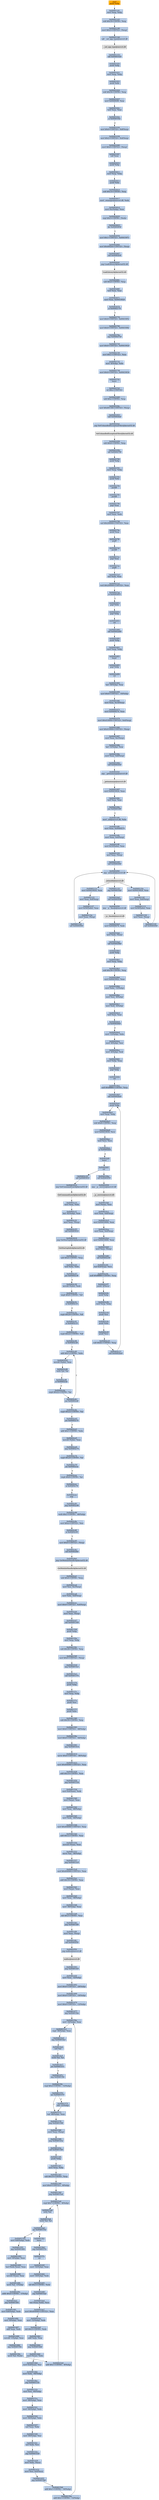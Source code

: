 digraph G {
node[shape=rectangle,style=filled,fillcolor=lightsteelblue,color=lightsteelblue]
bgcolor="transparent"
a0x00401140pushl_ebp[label="start\npushl %ebp",color="lightgrey",fillcolor="orange"];
a0x00401141movl_esp_ebp[label="0x00401141\nmovl %esp, %ebp"];
a0x00401143subl_0x18UINT8_esp[label="0x00401143\nsubl $0x18<UINT8>, %esp"];
a0x00401146movl_0x2UINT32_esp_[label="0x00401146\nmovl $0x2<UINT32>, (%esp)"];
a0x0040114dcall___set_app_type_msvcrt_dll[label="0x0040114d\ncall __set_app_type@msvcrt.dll"];
a__set_app_type_msvcrt_dll[label="__set_app_type@msvcrt.dll",color="lightgrey",fillcolor="lightgrey"];
a0x00401153call_0x00401020[label="0x00401153\ncall 0x00401020"];
a0x00401020pushl_ebp[label="0x00401020\npushl %ebp"];
a0x00401021movl_esp_ebp[label="0x00401021\nmovl %esp, %ebp"];
a0x00401023pushl_ebx[label="0x00401023\npushl %ebx"];
a0x00401024subl_0x34UINT8_esp[label="0x00401024\nsubl $0x34<UINT8>, %esp"];
a0x00401027movl_0x0040f2f0_eax[label="0x00401027\nmovl 0x0040f2f0, %eax"];
a0x0040102ctestl_eax_eax[label="0x0040102c\ntestl %eax, %eax"];
a0x0040102eje_0x0040104c[label="0x0040102e\nje 0x0040104c"];
a0x00401030movl_0x0UINT32_0x8esp_[label="0x00401030\nmovl $0x0<UINT32>, 0x8(%esp)"];
a0x00401038movl_0x2UINT32_0x4esp_[label="0x00401038\nmovl $0x2<UINT32>, 0x4(%esp)"];
a0x00401040movl_0x0UINT32_esp_[label="0x00401040\nmovl $0x0<UINT32>, (%esp)"];
a0x00401047call_eax[label="0x00401047\ncall %eax"];
a0x00402610pushl_ebp[label="0x00402610\npushl %ebp"];
a0x00402611movl_esp_ebp[label="0x00402611\nmovl %esp, %ebp"];
a0x00402613pushl_ebx[label="0x00402613\npushl %ebx"];
a0x00402614subl_0x14UINT8_esp[label="0x00402614\nsubl $0x14<UINT8>, %esp"];
a0x00402617movl__winmajor_msvcrt_dll_edx[label="0x00402617\nmovl _winmajor@msvcrt.dll, %edx"];
a0x0040261dmovl_0xcebp__eax[label="0x0040261d\nmovl 0xc(%ebp), %eax"];
a0x00402620cmpl_0x3UINT8_edx_[label="0x00402620\ncmpl $0x3<UINT8>, (%edx)"];
a0x00402623jbe_0x00402656[label="0x00402623\njbe 0x00402656"];
a0x00402656movl_0x1UINT32_0x0041007c[label="0x00402656\nmovl $0x1<UINT32>, 0x0041007c"];
a0x00402660movl_0x40f2b4UINT32_esp_[label="0x00402660\nmovl $0x40f2b4<UINT32>, (%esp)"];
a0x00402667call_0x00402fc8[label="0x00402667\ncall 0x00402fc8"];
a0x00402fc8jmp_LoadLibraryA_kernel32_dll[label="0x00402fc8\njmp LoadLibraryA@kernel32.dll"];
LoadLibraryA_kernel32_dll[label="LoadLibraryA@kernel32.dll",color="lightgrey",fillcolor="lightgrey"];
a0x0040266csubl_0x4UINT8_esp[label="0x0040266c\nsubl $0x4<UINT8>, %esp"];
a0x0040266ftestl_eax_eax[label="0x0040266f\ntestl %eax, %eax"];
a0x00402671movl_eax_0x00410020[label="0x00402671\nmovl %eax, 0x00410020"];
a0x00402676je_0x00402776[label="0x00402676\nje 0x00402776"];
a0x00402776movl_0x0UINT32_0x0041005c[label="0x00402776\nmovl $0x0<UINT32>, 0x0041005c"];
a0x00402780movl_0x0UINT32_0x0041006c[label="0x00402780\nmovl $0x0<UINT32>, 0x0041006c"];
a0x0040278ajmp_0x00402726[label="0x0040278a\njmp 0x00402726"];
a0x00402726movl_0x0UINT32_0x00410020[label="0x00402726\nmovl $0x0<UINT32>, 0x00410020"];
a0x00402730movl_0x1UINT32_eax[label="0x00402730\nmovl $0x1<UINT32>, %eax"];
a0x00402735movl__4ebp__ebx[label="0x00402735\nmovl -4(%ebp), %ebx"];
a0x00402738movl_0x0UINT32_0x00410034[label="0x00402738\nmovl $0x0<UINT32>, 0x00410034"];
a0x00402742leave_[label="0x00402742\nleave "];
a0x00402743ret_0xcUINT16[label="0x00402743\nret $0xc<UINT16>"];
a0x00401049subl_0xcUINT8_esp[label="0x00401049\nsubl $0xc<UINT8>, %esp"];
a0x0040104cmovl_0x401180UINT32_esp_[label="0x0040104c\nmovl $0x401180<UINT32>, (%esp)"];
a0x00401053call_0x00402fa0[label="0x00401053\ncall 0x00402fa0"];
a0x00402fa0jmp_SetUnhandledExceptionFilter_kernel32_dll[label="0x00402fa0\njmp SetUnhandledExceptionFilter@kernel32.dll"];
SetUnhandledExceptionFilter_kernel32_dll[label="SetUnhandledExceptionFilter@kernel32.dll",color="lightgrey",fillcolor="lightgrey"];
a0x00401058subl_0x4UINT8_esp[label="0x00401058\nsubl $0x4<UINT8>, %esp"];
a0x0040105bcall_0x00402790[label="0x0040105b\ncall 0x00402790"];
a0x00402790pushl_ebp[label="0x00402790\npushl %ebp"];
a0x00402791movl_esp_ebp[label="0x00402791\nmovl %esp, %ebp"];
a0x00402793pushl_ebx[label="0x00402793\npushl %ebx"];
a0x00402794pushfl_[label="0x00402794\npushfl "];
a0x00402795pushfl_[label="0x00402795\npushfl "];
a0x00402796popl_eax[label="0x00402796\npopl %eax"];
a0x00402797movl_eax_edx[label="0x00402797\nmovl %eax, %edx"];
a0x00402799xorl_0x200000UINT32_eax[label="0x00402799\nxorl $0x200000<UINT32>, %eax"];
a0x0040279epushl_eax[label="0x0040279e\npushl %eax"];
a0x0040279fpopfl_[label="0x0040279f\npopfl "];
a0x004027a0pushfl_[label="0x004027a0\npushfl "];
a0x004027a1popl_eax[label="0x004027a1\npopl %eax"];
a0x004027a2popfl_[label="0x004027a2\npopfl "];
a0x004027a3xorl_edx_eax[label="0x004027a3\nxorl %edx, %eax"];
a0x004027a5testl_0x200000UINT32_eax[label="0x004027a5\ntestl $0x200000<UINT32>, %eax"];
a0x004027aaje_0x00402853[label="0x004027aa\nje 0x00402853"];
a0x00402853popl_ebx[label="0x00402853\npopl %ebx"];
a0x00402854popl_ebp[label="0x00402854\npopl %ebp"];
a0x00402855ret[label="0x00402855\nret"];
a0x00401060call_0x00402d00[label="0x00401060\ncall 0x00402d00"];
a0x00402d00pushl_ebp[label="0x00402d00\npushl %ebp"];
a0x00402d01movl_esp_ebp[label="0x00402d01\nmovl %esp, %ebp"];
a0x00402d03fninit_[label="0x00402d03\nfninit "];
a0x00402d05popl_ebp[label="0x00402d05\npopl %ebp"];
a0x00402d06ret[label="0x00402d06\nret"];
a0x00401065leal__16ebp__eax[label="0x00401065\nleal -16(%ebp), %eax"];
a0x00401068movl_0x0UINT32__16ebp_[label="0x00401068\nmovl $0x0<UINT32>, -16(%ebp)"];
a0x0040106fmovl_eax_0x10esp_[label="0x0040106f\nmovl %eax, 0x10(%esp)"];
a0x00401073movl_0x0040f270_eax[label="0x00401073\nmovl 0x0040f270, %eax"];
a0x00401078movl_0x410004UINT32_0x4esp_[label="0x00401078\nmovl $0x410004<UINT32>, 0x4(%esp)"];
a0x00401080movl_0x410000UINT32_esp_[label="0x00401080\nmovl $0x410000<UINT32>, (%esp)"];
a0x00401087movl_eax_0xcesp_[label="0x00401087\nmovl %eax, 0xc(%esp)"];
a0x0040108bleal__12ebp__eax[label="0x0040108b\nleal -12(%ebp), %eax"];
a0x0040108emovl_eax_0x8esp_[label="0x0040108e\nmovl %eax, 0x8(%esp)"];
a0x00401092call_0x00402f20[label="0x00401092\ncall 0x00402f20"];
a0x00402f20jmp___getmainargs_msvcrt_dll[label="0x00402f20\njmp __getmainargs@msvcrt.dll"];
a__getmainargs_msvcrt_dll[label="__getmainargs@msvcrt.dll",color="lightgrey",fillcolor="lightgrey"];
a0x00401097movl_0x00410024_eax[label="0x00401097\nmovl 0x00410024, %eax"];
a0x0040109ctestl_eax_eax[label="0x0040109c\ntestl %eax, %eax"];
a0x0040109ejne_0x004010f0[label="0x0040109e\njne 0x004010f0"];
a0x004010f0movl__iob_msvcrt_dll_ebx[label="0x004010f0\nmovl _iob@msvcrt.dll, %ebx"];
a0x004010f6movl_eax_0x0040f274[label="0x004010f6\nmovl %eax, 0x0040f274"];
a0x004010fbmovl_eax_0x4esp_[label="0x004010fb\nmovl %eax, 0x4(%esp)"];
a0x004010ffmovl_0x10ebx__eax[label="0x004010ff\nmovl 0x10(%ebx), %eax"];
a0x00401102movl_eax_esp_[label="0x00401102\nmovl %eax, (%esp)"];
a0x00401105call_0x00402f40[label="0x00401105\ncall 0x00402f40"];
a0x00402f40jmp__setmode_msvcrt_dll[label="0x00402f40\njmp _setmode@msvcrt.dll"];
a_setmode_msvcrt_dll[label="_setmode@msvcrt.dll",color="lightgrey",fillcolor="lightgrey"];
a0x0040110amovl_0x00410024_eax[label="0x0040110a\nmovl 0x00410024, %eax"];
a0x0040110fmovl_eax_0x4esp_[label="0x0040110f\nmovl %eax, 0x4(%esp)"];
a0x00401113movl_0x30ebx__eax[label="0x00401113\nmovl 0x30(%ebx), %eax"];
a0x00401116movl_eax_esp_[label="0x00401116\nmovl %eax, (%esp)"];
a0x00401119call_0x00402f40[label="0x00401119\ncall 0x00402f40"];
a0x0040111emovl_0x00410024_eax[label="0x0040111e\nmovl 0x00410024, %eax"];
a0x00401123movl_eax_0x4esp_[label="0x00401123\nmovl %eax, 0x4(%esp)"];
a0x00401127movl_0x50ebx__eax[label="0x00401127\nmovl 0x50(%ebx), %eax"];
a0x0040112amovl_eax_esp_[label="0x0040112a\nmovl %eax, (%esp)"];
a0x0040112dcall_0x00402f40[label="0x0040112d\ncall 0x00402f40"];
a0x00401132jmp_0x004010a0[label="0x00401132\njmp 0x004010a0"];
a0x004010a0call_0x00402f28[label="0x004010a0\ncall 0x00402f28"];
a0x00402f28jmp___p__fmode_msvcrt_dll[label="0x00402f28\njmp __p__fmode@msvcrt.dll"];
a__p__fmode_msvcrt_dll[label="__p__fmode@msvcrt.dll",color="lightgrey",fillcolor="lightgrey"];
a0x004010a5movl_0x0040f274_edx[label="0x004010a5\nmovl 0x0040f274, %edx"];
a0x004010abmovl_edx_eax_[label="0x004010ab\nmovl %edx, (%eax)"];
a0x004010adcall_0x004029b0[label="0x004010ad\ncall 0x004029b0"];
a0x004029b0pushl_ebp[label="0x004029b0\npushl %ebp"];
a0x004029b1movl_esp_ebp[label="0x004029b1\nmovl %esp, %ebp"];
a0x004029b3subl_0x38UINT8_esp[label="0x004029b3\nsubl $0x38<UINT8>, %esp"];
a0x004029b6movl_0x0041002c_eax[label="0x004029b6\nmovl 0x0041002c, %eax"];
a0x004029bbmovl_ebx__12ebp_[label="0x004029bb\nmovl %ebx, -12(%ebp)"];
a0x004029bemovl_esi__8ebp_[label="0x004029be\nmovl %esi, -8(%ebp)"];
a0x004029c1movl_edi__4ebp_[label="0x004029c1\nmovl %edi, -4(%ebp)"];
a0x004029c4testl_eax_eax[label="0x004029c4\ntestl %eax, %eax"];
a0x004029c6je_0x004029d5[label="0x004029c6\nje 0x004029d5"];
a0x004029c8movl__12ebp__ebx[label="0x004029c8\nmovl -12(%ebp), %ebx"];
a0x004029cbmovl__8ebp__esi[label="0x004029cb\nmovl -8(%ebp), %esi"];
a0x004029cemovl__4ebp__edi[label="0x004029ce\nmovl -4(%ebp), %edi"];
a0x004029d1movl_ebp_esp[label="0x004029d1\nmovl %ebp, %esp"];
a0x004029d3popl_ebp[label="0x004029d3\npopl %ebp"];
a0x004029d4ret[label="0x004029d4\nret"];
a0x004010b2andl_0xfffffff0UINT8_esp[label="0x004010b2\nandl $0xfffffff0<UINT8>, %esp"];
a0x004010b5call_0x00402be0[label="0x004010b5\ncall 0x00402be0"];
a0x00402be0pushl_ebp[label="0x00402be0\npushl %ebp"];
a0x00402be1movl_esp_ebp[label="0x00402be1\nmovl %esp, %ebp"];
a0x00402be3subl_0x8UINT8_esp[label="0x00402be3\nsubl $0x8<UINT8>, %esp"];
a0x00402be6movl_0x00410030_ecx[label="0x00402be6\nmovl 0x00410030, %ecx"];
a0x00402bectestl_ecx_ecx[label="0x00402bec\ntestl %ecx, %ecx"];
a0x00402beeje_0x00402bf2[label="0x00402bee\nje 0x00402bf2"];
a0x00402bf0leave_[label="0x00402bf0\nleave "];
a0x00402bf1ret[label="0x00402bf1\nret"];
a0x004010bacall_0x00402f30[label="0x004010ba\ncall 0x00402f30"];
a0x00402f30jmp___p__environ_msvcrt_dll[label="0x00402f30\njmp __p__environ@msvcrt.dll"];
a__p__environ_msvcrt_dll[label="__p__environ@msvcrt.dll",color="lightgrey",fillcolor="lightgrey"];
a0x004010bfmovl_eax__eax[label="0x004010bf\nmovl (%eax), %eax"];
a0x004010c1movl_eax_0x8esp_[label="0x004010c1\nmovl %eax, 0x8(%esp)"];
a0x004010c5movl_0x00410004_eax[label="0x004010c5\nmovl 0x00410004, %eax"];
a0x004010camovl_eax_0x4esp_[label="0x004010ca\nmovl %eax, 0x4(%esp)"];
a0x004010cemovl_0x00410000_eax[label="0x004010ce\nmovl 0x00410000, %eax"];
a0x004010d3movl_eax_esp_[label="0x004010d3\nmovl %eax, (%esp)"];
a0x004010d6call_0x00402c00[label="0x004010d6\ncall 0x00402c00"];
a0x00402c00leal_0x4esp__ecx[label="0x00402c00\nleal 0x4(%esp), %ecx"];
a0x00402c04andl_0xfffffff0UINT8_esp[label="0x00402c04\nandl $0xfffffff0<UINT8>, %esp"];
a0x00402c07pushl__4ecx_[label="0x00402c07\npushl -4(%ecx)"];
a0x00402c0apushl_ebp[label="0x00402c0a\npushl %ebp"];
a0x00402c0bmovl_esp_ebp[label="0x00402c0b\nmovl %esp, %ebp"];
a0x00402c0dpushl_esi[label="0x00402c0d\npushl %esi"];
a0x00402c0epushl_ebx[label="0x00402c0e\npushl %ebx"];
a0x00402c0fpushl_ecx[label="0x00402c0f\npushl %ecx"];
a0x00402c10subl_0x6cUINT8_esp[label="0x00402c10\nsubl $0x6c<UINT8>, %esp"];
a0x00402c13call_0x00402be0[label="0x00402c13\ncall 0x00402be0"];
a0x00402c18call_0x00403010[label="0x00402c18\ncall 0x00403010"];
a0x00403010jmp_GetCommandLineA_kernel32_dll[label="0x00403010\njmp GetCommandLineA@kernel32.dll"];
GetCommandLineA_kernel32_dll[label="GetCommandLineA@kernel32.dll",color="lightgrey",fillcolor="lightgrey"];
a0x00402c1dmovl_eax_ebx[label="0x00402c1d\nmovl %eax, %ebx"];
a0x00402c1fleal__92ebp__eax[label="0x00402c1f\nleal -92(%ebp), %eax"];
a0x00402c22movl_eax_esp_[label="0x00402c22\nmovl %eax, (%esp)"];
a0x00402c25call_0x00403018[label="0x00402c25\ncall 0x00403018"];
a0x00403018jmp_GetStartupInfoA_kernel32_dll[label="0x00403018\njmp GetStartupInfoA@kernel32.dll"];
GetStartupInfoA_kernel32_dll[label="GetStartupInfoA@kernel32.dll",color="lightgrey",fillcolor="lightgrey"];
a0x00402c2asubl_0x4UINT8_esp[label="0x00402c2a\nsubl $0x4<UINT8>, %esp"];
a0x00402c2dtestl_ebx_ebx[label="0x00402c2d\ntestl %ebx, %ebx"];
a0x00402c2fjne_0x00402c36[label="0x00402c2f\njne 0x00402c36"];
a0x00402c36movzbl_ebx__edx[label="0x00402c36\nmovzbl (%ebx), %edx"];
a0x00402c39cmpb_0x9UINT8_dl[label="0x00402c39\ncmpb $0x9<UINT8>, %dl"];
a0x00402c3cje_0x00402c33[label="0x00402c3c\nje 0x00402c33"];
a0x00402c3ecmpb_0x20UINT8_dl[label="0x00402c3e\ncmpb $0x20<UINT8>, %dl"];
a0x00402c41je_0x00402c33[label="0x00402c41\nje 0x00402c33"];
a0x00402c43cmpb_0x22UINT8_dl[label="0x00402c43\ncmpb $0x22<UINT8>, %dl"];
a0x00402c46je_0x00402cd0[label="0x00402c46\nje 0x00402cd0"];
a0x00402cd0addl_0x1UINT8_ebx[label="0x00402cd0\naddl $0x1<UINT8>, %ebx"];
a0x00402cd3movzbl_ebx__eax[label="0x00402cd3\nmovzbl (%ebx), %eax"];
a0x00402cd6testb_al_al[label="0x00402cd6\ntestb %al, %al"];
a0x00402cd8je_0x00402cde[label="0x00402cd8\nje 0x00402cde"];
a0x00402cdacmpb_0x22UINT8_al[label="0x00402cda\ncmpb $0x22<UINT8>, %al"];
a0x00402cdcjne_0x00402cd0[label="0x00402cdc\njne 0x00402cd0"];
a0x00402cdecmpb_0x22UINT8_al[label="0x00402cde\ncmpb $0x22<UINT8>, %al"];
a0x00402ce0jne_0x00402c74[label="0x00402ce0\njne 0x00402c74"];
a0x00402ce2addl_0x1UINT8_ebx[label="0x00402ce2\naddl $0x1<UINT8>, %ebx"];
a0x00402ce5movzbl_ebx__eax[label="0x00402ce5\nmovzbl (%ebx), %eax"];
a0x00402ce8jmp_0x00402c74[label="0x00402ce8\njmp 0x00402c74"];
a0x00402c74cmpb_0x20UINT8_al[label="0x00402c74\ncmpb $0x20<UINT8>, %al"];
a0x00402c76jne_0x00402cea[label="0x00402c76\njne 0x00402cea"];
a0x00402ceacmpb_0x9UINT8_al[label="0x00402cea\ncmpb $0x9<UINT8>, %al"];
a0x00402cecje_0x00402c78[label="0x00402cec\nje 0x00402c78"];
a0x00402ceenop_[label="0x00402cee\nnop "];
a0x00402cf0jmp_0x00402c86[label="0x00402cf0\njmp 0x00402c86"];
a0x00402c86testb_0x1UINT8__48ebp_[label="0x00402c86\ntestb $0x1<UINT8>, -48(%ebp)"];
a0x00402c8amovl_0xaUINT32_esi[label="0x00402c8a\nmovl $0xa<UINT32>, %esi"];
a0x00402c8fje_0x00402c95[label="0x00402c8f\nje 0x00402c95"];
a0x00402c95movl_0x0UINT32_esp_[label="0x00402c95\nmovl $0x0<UINT32>, (%esp)"];
a0x00402c9ccall_0x00402fb0[label="0x00402c9c\ncall 0x00402fb0"];
a0x00402fb0jmp_GetModuleHandleA_kernel32_dll[label="0x00402fb0\njmp GetModuleHandleA@kernel32.dll"];
GetModuleHandleA_kernel32_dll[label="GetModuleHandleA@kernel32.dll",color="lightgrey",fillcolor="lightgrey"];
a0x00402ca1subl_0x4UINT8_esp[label="0x00402ca1\nsubl $0x4<UINT8>, %esp"];
a0x00402ca4movl_esi_0xcesp_[label="0x00402ca4\nmovl %esi, 0xc(%esp)"];
a0x00402ca8movl_ebx_0x8esp_[label="0x00402ca8\nmovl %ebx, 0x8(%esp)"];
a0x00402cacmovl_0x0UINT32_0x4esp_[label="0x00402cac\nmovl $0x0<UINT32>, 0x4(%esp)"];
a0x00402cb4movl_eax_esp_[label="0x00402cb4\nmovl %eax, (%esp)"];
a0x00402cb7call_0x00401509[label="0x00402cb7\ncall 0x00401509"];
a0x00401509pushl_ebp[label="0x00401509\npushl %ebp"];
a0x0040150amovl_esp_ebp[label="0x0040150a\nmovl %esp, %ebp"];
a0x0040150csubl_0x28UINT8_esp[label="0x0040150c\nsubl $0x28<UINT8>, %esp"];
a0x0040150fmovl_0x0UINT32_esp_[label="0x0040150f\nmovl $0x0<UINT32>, (%esp)"];
a0x00401516jmp_0x004015e1[label="0x00401516\njmp 0x004015e1"];
a0x004015e1call_0x0040157b[label="0x004015e1\ncall 0x0040157b"];
a0x0040157bpushl_ebp[label="0x0040157b\npushl %ebp"];
a0x0040157cmovl_esp_ebp[label="0x0040157c\nmovl %esp, %ebp"];
a0x0040157epushl_esi[label="0x0040157e\npushl %esi"];
a0x0040157fpushl_ebx[label="0x0040157f\npushl %ebx"];
a0x00401580subl_0x50UINT8_esp[label="0x00401580\nsubl $0x50<UINT8>, %esp"];
a0x00401583movl_0x0UINT32__48ebp_[label="0x00401583\nmovl $0x0<UINT32>, -48(%ebp)"];
a0x0040158amovl_0x0UINT32__44ebp_[label="0x0040158a\nmovl $0x0<UINT32>, -44(%ebp)"];
a0x00401591jmp_0x0040141d[label="0x00401591\njmp 0x0040141d"];
a0x0040141dmovw_0x0UINT16__38ebp_[label="0x0040141d\nmovw $0x0<UINT16>, -38(%ebp)"];
a0x00401423movl_0x404060UINT32_eax[label="0x00401423\nmovl $0x404060<UINT32>, %eax"];
a0x00401428addl_0x10UINT8_eax[label="0x00401428\naddl $0x10<UINT8>, %eax"];
a0x0040142bjmp_0x0040153d[label="0x0040142b\njmp 0x0040153d"];
a0x0040153dmovl_0x4eax__edx[label="0x0040153d\nmovl 0x4(%eax), %edx"];
a0x00401540movl_eax__eax[label="0x00401540\nmovl (%eax), %eax"];
a0x00401542movl_eax__48ebp_[label="0x00401542\nmovl %eax, -48(%ebp)"];
a0x00401545movl_edx__44ebp_[label="0x00401545\nmovl %edx, -44(%ebp)"];
a0x00401548movl_0x404060UINT32_eax[label="0x00401548\nmovl $0x404060<UINT32>, %eax"];
a0x0040154daddl_0x1eUINT8_eax[label="0x0040154d\naddl $0x1e<UINT8>, %eax"];
a0x00401550movzwl_eax__eax[label="0x00401550\nmovzwl (%eax), %eax"];
a0x00401553movw_ax__38ebp_[label="0x00401553\nmovw %ax, -38(%ebp)"];
a0x00401557jmp_0x004015c9[label="0x00401557\njmp 0x004015c9"];
a0x004015c9movl_0x404060UINT32_eax[label="0x004015c9\nmovl $0x404060<UINT32>, %eax"];
a0x004015ceaddl_0x18UINT8_eax[label="0x004015ce\naddl $0x18<UINT8>, %eax"];
a0x004015d1movl_eax__eax[label="0x004015d1\nmovl (%eax), %eax"];
a0x004015d3movl_eax__36ebp_[label="0x004015d3\nmovl %eax, -36(%ebp)"];
a0x004015d6movl__36ebp__eax[label="0x004015d6\nmovl -36(%ebp), %eax"];
a0x004015d9shll_0x3UINT8_eax[label="0x004015d9\nshll $0x3<UINT8>, %eax"];
a0x004015dcjmp_0x004014f9[label="0x004015dc\njmp 0x004014f9"];
a0x004014f9movl_eax_esp_[label="0x004014f9\nmovl %eax, (%esp)"];
a0x004014fccall_0x00402f50[label="0x004014fc\ncall 0x00402f50"];
a0x00402f50jmp_malloc_msvcrt_dll[label="0x00402f50\njmp malloc@msvcrt.dll"];
malloc_msvcrt_dll[label="malloc@msvcrt.dll",color="lightgrey",fillcolor="lightgrey"];
a0x00401501jmp_0x0040145f[label="0x00401501\njmp 0x0040145f"];
a0x0040145fmovl_eax__32ebp_[label="0x0040145f\nmovl %eax, -32(%ebp)"];
a0x00401462movl_0x0UINT32__28ebp_[label="0x00401462\nmovl $0x0<UINT32>, -28(%ebp)"];
a0x00401469movl_0x0UINT32__16ebp_[label="0x00401469\nmovl $0x0<UINT32>, -16(%ebp)"];
a0x00401470movl_0x0UINT32__12ebp_[label="0x00401470\nmovl $0x0<UINT32>, -12(%ebp)"];
a0x00401477jmp_0x004015be[label="0x00401477\njmp 0x004015be"];
a0x004015bemovl__16ebp__eax[label="0x004015be\nmovl -16(%ebp), %eax"];
a0x004015c1cmpl__36ebp__eax[label="0x004015c1\ncmpl -36(%ebp), %eax"];
a0x004015c4jmp_0x004014e2[label="0x004015c4\njmp 0x004014e2"];
a0x004014e2setl_al[label="0x004014e2\nsetl %al"];
a0x004014e5testb_al_al[label="0x004014e5\ntestb %al, %al"];
a0x004014e7jne_0x0040147c[label="0x004014e7\njne 0x0040147c"];
a0x0040147cjmp_0x0040156c[label="0x0040147c\njmp 0x0040156c"];
a0x0040156ccmpl_0x2UINT8__12ebp_[label="0x0040156c\ncmpl $0x2<UINT8>, -12(%ebp)"];
a0x00401570jne_0x00401575[label="0x00401570\njne 0x00401575"];
a0x00401575leal__48ebp__eax[label="0x00401575\nleal -48(%ebp), %eax"];
a0x00401578jmp_0x00401596[label="0x00401578\njmp 0x00401596"];
a0x00401596movl_eax_esp_[label="0x00401596\nmovl %eax, (%esp)"];
a0x00401599jmp_0x0040143a[label="0x00401599\njmp 0x0040143a"];
a0x0040143acall_0x00401340[label="0x0040143a\ncall 0x00401340"];
a0x00401340pushl_ebp[label="0x00401340\npushl %ebp"];
a0x00401341movl_esp_ebp[label="0x00401341\nmovl %esp, %ebp"];
a0x00401343subl_0x10UINT8_esp[label="0x00401343\nsubl $0x10<UINT8>, %esp"];
a0x00401346movl_0x0UINT32__8ebp_[label="0x00401346\nmovl $0x0<UINT32>, -8(%ebp)"];
a0x0040134djmp_0x004015a4[label="0x0040134d\njmp 0x004015a4"];
a0x004015a4cmpl_0x7UINT8__8ebp_[label="0x004015a4\ncmpl $0x7<UINT8>, -8(%ebp)"];
a0x004015a8setle_al[label="0x004015a8\nsetle %al"];
a0x004015abtestb_al_al[label="0x004015ab\ntestb %al, %al"];
a0x004015adjne_0x00401352[label="0x004015ad\njne 0x00401352"];
a0x00401352movl_0x8ebp__edx[label="0x00401352\nmovl 0x8(%ebp), %edx"];
a0x00401355jmp_0x00401492[label="0x00401355\njmp 0x00401492"];
a0x00401492movl__8ebp__eax[label="0x00401492\nmovl -8(%ebp), %eax"];
a0x00401495leal_edxeax__eax[label="0x00401495\nleal (%edx,%eax), %eax"];
a0x00401498movzbl_eax__eax[label="0x00401498\nmovzbl (%eax), %eax"];
a0x0040149bmovb_al__1ebp_[label="0x0040149b\nmovb %al, -1(%ebp)"];
a0x0040149eaddb_0x4UINT8__1ebp_[label="0x0040149e\naddb $0x4<UINT8>, -1(%ebp)"];
a0x004014a2jmp_0x00401481[label="0x004014a2\njmp 0x00401481"];
a0x00401481movl_0x8ebp__edx[label="0x00401481\nmovl 0x8(%ebp), %edx"];
a0x00401484movl__8ebp__eax[label="0x00401484\nmovl -8(%ebp), %eax"];
a0x00401487addl_eax_edx[label="0x00401487\naddl %eax, %edx"];
a0x00401489movzbl__1ebp__eax[label="0x00401489\nmovzbl -1(%ebp), %eax"];
a0x0040148djmp_0x0040159e[label="0x0040148d\njmp 0x0040159e"];
a0x0040159emovb_al_edx_[label="0x0040159e\nmovb %al, (%edx)"];
a0x004015a0addl_0x1UINT8__8ebp_[label="0x004015a0\naddl $0x1<UINT8>, -8(%ebp)"];
a0x004015b3leave_[label="0x004015b3\nleave "];
a0x004015b4jmp_0x0040157a[label="0x004015b4\njmp 0x0040157a"];
a0x0040157aret[label="0x0040157a\nret"];
a0x0040143fmovl__32ebp__eax[label="0x0040143f\nmovl -32(%ebp), %eax"];
a0x00401442movl__16ebp__edx[label="0x00401442\nmovl -16(%ebp), %edx"];
a0x00401445shll_0x3UINT8_edx[label="0x00401445\nshll $0x3<UINT8>, %edx"];
a0x00401448jmp_0x004014a4[label="0x00401448\njmp 0x004014a4"];
a0x004014a4leal_eaxedx__ecx[label="0x004014a4\nleal (%eax,%edx), %ecx"];
a0x004014a7movl_0x404060UINT32_eax[label="0x004014a7\nmovl $0x404060<UINT32>, %eax"];
a0x004014acmovl__12ebp__edx[label="0x004014ac\nmovl -12(%ebp), %edx"];
a0x004014afshll_0x3UINT8_edx[label="0x004014af\nshll $0x3<UINT8>, %edx"];
a0x004014b2addl_edx_eax[label="0x004014b2\naddl %edx, %eax"];
a0x004014b4jmp_0x004014b6[label="0x004014b4\njmp 0x004014b6"];
a0x004014b6movl_eax__ebx[label="0x004014b6\nmovl (%eax), %ebx"];
a0x004014b8movl_0x4eax__esi[label="0x004014b8\nmovl 0x4(%eax), %esi"];
a0x004014bbmovl_ebx__64ebp_[label="0x004014bb\nmovl %ebx, -64(%ebp)"];
a0x004014bejmp_0x0040151b[label="0x004014be\njmp 0x0040151b"];
a0x0040151bmovl_esi__60ebp_[label="0x0040151b\nmovl %esi, -60(%ebp)"];
a0x0040151emovl__48ebp__eax[label="0x0040151e\nmovl -48(%ebp), %eax"];
a0x00401521movl__44ebp__edx[label="0x00401521\nmovl -44(%ebp), %edx"];
a0x00401524movl__64ebp__ebx[label="0x00401524\nmovl -64(%ebp), %ebx"];
a0x00401527xorl_eax_ebx[label="0x00401527\nxorl %eax, %ebx"];
a0x00401529movl__60ebp__esi[label="0x00401529\nmovl -60(%ebp), %esi"];
a0x0040152cxorl_edx_esi[label="0x0040152c\nxorl %edx, %esi"];
a0x0040152ejmp_0x00401430[label="0x0040152e\njmp 0x00401430"];
a0x00401430movl_ebx_ecx_[label="0x00401430\nmovl %ebx, (%ecx)"];
a0x00401432movl_esi_0x4ecx_[label="0x00401432\nmovl %esi, 0x4(%ecx)"];
a0x00401435jmp_0x004015b6[label="0x00401435\njmp 0x004015b6"];
a0x004015b6addl_0x1UINT8__16ebp_[label="0x004015b6\naddl $0x1<UINT8>, -16(%ebp)"];
a0x004015baaddl_0x1UINT8__12ebp_[label="0x004015ba\naddl $0x1<UINT8>, -12(%ebp)"];
a0x00401572shll__12ebp_[label="0x00401572\nshll -12(%ebp)"];
a0x00401140pushl_ebp -> a0x00401141movl_esp_ebp [color="#000000"];
a0x00401141movl_esp_ebp -> a0x00401143subl_0x18UINT8_esp [color="#000000"];
a0x00401143subl_0x18UINT8_esp -> a0x00401146movl_0x2UINT32_esp_ [color="#000000"];
a0x00401146movl_0x2UINT32_esp_ -> a0x0040114dcall___set_app_type_msvcrt_dll [color="#000000"];
a0x0040114dcall___set_app_type_msvcrt_dll -> a__set_app_type_msvcrt_dll [color="#000000"];
a__set_app_type_msvcrt_dll -> a0x00401153call_0x00401020 [color="#000000"];
a0x00401153call_0x00401020 -> a0x00401020pushl_ebp [color="#000000"];
a0x00401020pushl_ebp -> a0x00401021movl_esp_ebp [color="#000000"];
a0x00401021movl_esp_ebp -> a0x00401023pushl_ebx [color="#000000"];
a0x00401023pushl_ebx -> a0x00401024subl_0x34UINT8_esp [color="#000000"];
a0x00401024subl_0x34UINT8_esp -> a0x00401027movl_0x0040f2f0_eax [color="#000000"];
a0x00401027movl_0x0040f2f0_eax -> a0x0040102ctestl_eax_eax [color="#000000"];
a0x0040102ctestl_eax_eax -> a0x0040102eje_0x0040104c [color="#000000"];
a0x0040102eje_0x0040104c -> a0x00401030movl_0x0UINT32_0x8esp_ [color="#000000",label="F"];
a0x00401030movl_0x0UINT32_0x8esp_ -> a0x00401038movl_0x2UINT32_0x4esp_ [color="#000000"];
a0x00401038movl_0x2UINT32_0x4esp_ -> a0x00401040movl_0x0UINT32_esp_ [color="#000000"];
a0x00401040movl_0x0UINT32_esp_ -> a0x00401047call_eax [color="#000000"];
a0x00401047call_eax -> a0x00402610pushl_ebp [color="#000000"];
a0x00402610pushl_ebp -> a0x00402611movl_esp_ebp [color="#000000"];
a0x00402611movl_esp_ebp -> a0x00402613pushl_ebx [color="#000000"];
a0x00402613pushl_ebx -> a0x00402614subl_0x14UINT8_esp [color="#000000"];
a0x00402614subl_0x14UINT8_esp -> a0x00402617movl__winmajor_msvcrt_dll_edx [color="#000000"];
a0x00402617movl__winmajor_msvcrt_dll_edx -> a0x0040261dmovl_0xcebp__eax [color="#000000"];
a0x0040261dmovl_0xcebp__eax -> a0x00402620cmpl_0x3UINT8_edx_ [color="#000000"];
a0x00402620cmpl_0x3UINT8_edx_ -> a0x00402623jbe_0x00402656 [color="#000000"];
a0x00402623jbe_0x00402656 -> a0x00402656movl_0x1UINT32_0x0041007c [color="#000000",label="T"];
a0x00402656movl_0x1UINT32_0x0041007c -> a0x00402660movl_0x40f2b4UINT32_esp_ [color="#000000"];
a0x00402660movl_0x40f2b4UINT32_esp_ -> a0x00402667call_0x00402fc8 [color="#000000"];
a0x00402667call_0x00402fc8 -> a0x00402fc8jmp_LoadLibraryA_kernel32_dll [color="#000000"];
a0x00402fc8jmp_LoadLibraryA_kernel32_dll -> LoadLibraryA_kernel32_dll [color="#000000"];
LoadLibraryA_kernel32_dll -> a0x0040266csubl_0x4UINT8_esp [color="#000000"];
a0x0040266csubl_0x4UINT8_esp -> a0x0040266ftestl_eax_eax [color="#000000"];
a0x0040266ftestl_eax_eax -> a0x00402671movl_eax_0x00410020 [color="#000000"];
a0x00402671movl_eax_0x00410020 -> a0x00402676je_0x00402776 [color="#000000"];
a0x00402676je_0x00402776 -> a0x00402776movl_0x0UINT32_0x0041005c [color="#000000",label="T"];
a0x00402776movl_0x0UINT32_0x0041005c -> a0x00402780movl_0x0UINT32_0x0041006c [color="#000000"];
a0x00402780movl_0x0UINT32_0x0041006c -> a0x0040278ajmp_0x00402726 [color="#000000"];
a0x0040278ajmp_0x00402726 -> a0x00402726movl_0x0UINT32_0x00410020 [color="#000000"];
a0x00402726movl_0x0UINT32_0x00410020 -> a0x00402730movl_0x1UINT32_eax [color="#000000"];
a0x00402730movl_0x1UINT32_eax -> a0x00402735movl__4ebp__ebx [color="#000000"];
a0x00402735movl__4ebp__ebx -> a0x00402738movl_0x0UINT32_0x00410034 [color="#000000"];
a0x00402738movl_0x0UINT32_0x00410034 -> a0x00402742leave_ [color="#000000"];
a0x00402742leave_ -> a0x00402743ret_0xcUINT16 [color="#000000"];
a0x00402743ret_0xcUINT16 -> a0x00401049subl_0xcUINT8_esp [color="#000000"];
a0x00401049subl_0xcUINT8_esp -> a0x0040104cmovl_0x401180UINT32_esp_ [color="#000000"];
a0x0040104cmovl_0x401180UINT32_esp_ -> a0x00401053call_0x00402fa0 [color="#000000"];
a0x00401053call_0x00402fa0 -> a0x00402fa0jmp_SetUnhandledExceptionFilter_kernel32_dll [color="#000000"];
a0x00402fa0jmp_SetUnhandledExceptionFilter_kernel32_dll -> SetUnhandledExceptionFilter_kernel32_dll [color="#000000"];
SetUnhandledExceptionFilter_kernel32_dll -> a0x00401058subl_0x4UINT8_esp [color="#000000"];
a0x00401058subl_0x4UINT8_esp -> a0x0040105bcall_0x00402790 [color="#000000"];
a0x0040105bcall_0x00402790 -> a0x00402790pushl_ebp [color="#000000"];
a0x00402790pushl_ebp -> a0x00402791movl_esp_ebp [color="#000000"];
a0x00402791movl_esp_ebp -> a0x00402793pushl_ebx [color="#000000"];
a0x00402793pushl_ebx -> a0x00402794pushfl_ [color="#000000"];
a0x00402794pushfl_ -> a0x00402795pushfl_ [color="#000000"];
a0x00402795pushfl_ -> a0x00402796popl_eax [color="#000000"];
a0x00402796popl_eax -> a0x00402797movl_eax_edx [color="#000000"];
a0x00402797movl_eax_edx -> a0x00402799xorl_0x200000UINT32_eax [color="#000000"];
a0x00402799xorl_0x200000UINT32_eax -> a0x0040279epushl_eax [color="#000000"];
a0x0040279epushl_eax -> a0x0040279fpopfl_ [color="#000000"];
a0x0040279fpopfl_ -> a0x004027a0pushfl_ [color="#000000"];
a0x004027a0pushfl_ -> a0x004027a1popl_eax [color="#000000"];
a0x004027a1popl_eax -> a0x004027a2popfl_ [color="#000000"];
a0x004027a2popfl_ -> a0x004027a3xorl_edx_eax [color="#000000"];
a0x004027a3xorl_edx_eax -> a0x004027a5testl_0x200000UINT32_eax [color="#000000"];
a0x004027a5testl_0x200000UINT32_eax -> a0x004027aaje_0x00402853 [color="#000000"];
a0x004027aaje_0x00402853 -> a0x00402853popl_ebx [color="#000000",label="T"];
a0x00402853popl_ebx -> a0x00402854popl_ebp [color="#000000"];
a0x00402854popl_ebp -> a0x00402855ret [color="#000000"];
a0x00402855ret -> a0x00401060call_0x00402d00 [color="#000000"];
a0x00401060call_0x00402d00 -> a0x00402d00pushl_ebp [color="#000000"];
a0x00402d00pushl_ebp -> a0x00402d01movl_esp_ebp [color="#000000"];
a0x00402d01movl_esp_ebp -> a0x00402d03fninit_ [color="#000000"];
a0x00402d03fninit_ -> a0x00402d05popl_ebp [color="#000000"];
a0x00402d05popl_ebp -> a0x00402d06ret [color="#000000"];
a0x00402d06ret -> a0x00401065leal__16ebp__eax [color="#000000"];
a0x00401065leal__16ebp__eax -> a0x00401068movl_0x0UINT32__16ebp_ [color="#000000"];
a0x00401068movl_0x0UINT32__16ebp_ -> a0x0040106fmovl_eax_0x10esp_ [color="#000000"];
a0x0040106fmovl_eax_0x10esp_ -> a0x00401073movl_0x0040f270_eax [color="#000000"];
a0x00401073movl_0x0040f270_eax -> a0x00401078movl_0x410004UINT32_0x4esp_ [color="#000000"];
a0x00401078movl_0x410004UINT32_0x4esp_ -> a0x00401080movl_0x410000UINT32_esp_ [color="#000000"];
a0x00401080movl_0x410000UINT32_esp_ -> a0x00401087movl_eax_0xcesp_ [color="#000000"];
a0x00401087movl_eax_0xcesp_ -> a0x0040108bleal__12ebp__eax [color="#000000"];
a0x0040108bleal__12ebp__eax -> a0x0040108emovl_eax_0x8esp_ [color="#000000"];
a0x0040108emovl_eax_0x8esp_ -> a0x00401092call_0x00402f20 [color="#000000"];
a0x00401092call_0x00402f20 -> a0x00402f20jmp___getmainargs_msvcrt_dll [color="#000000"];
a0x00402f20jmp___getmainargs_msvcrt_dll -> a__getmainargs_msvcrt_dll [color="#000000"];
a__getmainargs_msvcrt_dll -> a0x00401097movl_0x00410024_eax [color="#000000"];
a0x00401097movl_0x00410024_eax -> a0x0040109ctestl_eax_eax [color="#000000"];
a0x0040109ctestl_eax_eax -> a0x0040109ejne_0x004010f0 [color="#000000"];
a0x0040109ejne_0x004010f0 -> a0x004010f0movl__iob_msvcrt_dll_ebx [color="#000000",label="T"];
a0x004010f0movl__iob_msvcrt_dll_ebx -> a0x004010f6movl_eax_0x0040f274 [color="#000000"];
a0x004010f6movl_eax_0x0040f274 -> a0x004010fbmovl_eax_0x4esp_ [color="#000000"];
a0x004010fbmovl_eax_0x4esp_ -> a0x004010ffmovl_0x10ebx__eax [color="#000000"];
a0x004010ffmovl_0x10ebx__eax -> a0x00401102movl_eax_esp_ [color="#000000"];
a0x00401102movl_eax_esp_ -> a0x00401105call_0x00402f40 [color="#000000"];
a0x00401105call_0x00402f40 -> a0x00402f40jmp__setmode_msvcrt_dll [color="#000000"];
a0x00402f40jmp__setmode_msvcrt_dll -> a_setmode_msvcrt_dll [color="#000000"];
a_setmode_msvcrt_dll -> a0x0040110amovl_0x00410024_eax [color="#000000"];
a0x0040110amovl_0x00410024_eax -> a0x0040110fmovl_eax_0x4esp_ [color="#000000"];
a0x0040110fmovl_eax_0x4esp_ -> a0x00401113movl_0x30ebx__eax [color="#000000"];
a0x00401113movl_0x30ebx__eax -> a0x00401116movl_eax_esp_ [color="#000000"];
a0x00401116movl_eax_esp_ -> a0x00401119call_0x00402f40 [color="#000000"];
a0x00401119call_0x00402f40 -> a0x00402f40jmp__setmode_msvcrt_dll [color="#000000"];
a_setmode_msvcrt_dll -> a0x0040111emovl_0x00410024_eax [color="#000000"];
a0x0040111emovl_0x00410024_eax -> a0x00401123movl_eax_0x4esp_ [color="#000000"];
a0x00401123movl_eax_0x4esp_ -> a0x00401127movl_0x50ebx__eax [color="#000000"];
a0x00401127movl_0x50ebx__eax -> a0x0040112amovl_eax_esp_ [color="#000000"];
a0x0040112amovl_eax_esp_ -> a0x0040112dcall_0x00402f40 [color="#000000"];
a0x0040112dcall_0x00402f40 -> a0x00402f40jmp__setmode_msvcrt_dll [color="#000000"];
a_setmode_msvcrt_dll -> a0x00401132jmp_0x004010a0 [color="#000000"];
a0x00401132jmp_0x004010a0 -> a0x004010a0call_0x00402f28 [color="#000000"];
a0x004010a0call_0x00402f28 -> a0x00402f28jmp___p__fmode_msvcrt_dll [color="#000000"];
a0x00402f28jmp___p__fmode_msvcrt_dll -> a__p__fmode_msvcrt_dll [color="#000000"];
a__p__fmode_msvcrt_dll -> a0x004010a5movl_0x0040f274_edx [color="#000000"];
a0x004010a5movl_0x0040f274_edx -> a0x004010abmovl_edx_eax_ [color="#000000"];
a0x004010abmovl_edx_eax_ -> a0x004010adcall_0x004029b0 [color="#000000"];
a0x004010adcall_0x004029b0 -> a0x004029b0pushl_ebp [color="#000000"];
a0x004029b0pushl_ebp -> a0x004029b1movl_esp_ebp [color="#000000"];
a0x004029b1movl_esp_ebp -> a0x004029b3subl_0x38UINT8_esp [color="#000000"];
a0x004029b3subl_0x38UINT8_esp -> a0x004029b6movl_0x0041002c_eax [color="#000000"];
a0x004029b6movl_0x0041002c_eax -> a0x004029bbmovl_ebx__12ebp_ [color="#000000"];
a0x004029bbmovl_ebx__12ebp_ -> a0x004029bemovl_esi__8ebp_ [color="#000000"];
a0x004029bemovl_esi__8ebp_ -> a0x004029c1movl_edi__4ebp_ [color="#000000"];
a0x004029c1movl_edi__4ebp_ -> a0x004029c4testl_eax_eax [color="#000000"];
a0x004029c4testl_eax_eax -> a0x004029c6je_0x004029d5 [color="#000000"];
a0x004029c6je_0x004029d5 -> a0x004029c8movl__12ebp__ebx [color="#000000",label="F"];
a0x004029c8movl__12ebp__ebx -> a0x004029cbmovl__8ebp__esi [color="#000000"];
a0x004029cbmovl__8ebp__esi -> a0x004029cemovl__4ebp__edi [color="#000000"];
a0x004029cemovl__4ebp__edi -> a0x004029d1movl_ebp_esp [color="#000000"];
a0x004029d1movl_ebp_esp -> a0x004029d3popl_ebp [color="#000000"];
a0x004029d3popl_ebp -> a0x004029d4ret [color="#000000"];
a0x004029d4ret -> a0x004010b2andl_0xfffffff0UINT8_esp [color="#000000"];
a0x004010b2andl_0xfffffff0UINT8_esp -> a0x004010b5call_0x00402be0 [color="#000000"];
a0x004010b5call_0x00402be0 -> a0x00402be0pushl_ebp [color="#000000"];
a0x00402be0pushl_ebp -> a0x00402be1movl_esp_ebp [color="#000000"];
a0x00402be1movl_esp_ebp -> a0x00402be3subl_0x8UINT8_esp [color="#000000"];
a0x00402be3subl_0x8UINT8_esp -> a0x00402be6movl_0x00410030_ecx [color="#000000"];
a0x00402be6movl_0x00410030_ecx -> a0x00402bectestl_ecx_ecx [color="#000000"];
a0x00402bectestl_ecx_ecx -> a0x00402beeje_0x00402bf2 [color="#000000"];
a0x00402beeje_0x00402bf2 -> a0x00402bf0leave_ [color="#000000",label="F"];
a0x00402bf0leave_ -> a0x00402bf1ret [color="#000000"];
a0x00402bf1ret -> a0x004010bacall_0x00402f30 [color="#000000"];
a0x004010bacall_0x00402f30 -> a0x00402f30jmp___p__environ_msvcrt_dll [color="#000000"];
a0x00402f30jmp___p__environ_msvcrt_dll -> a__p__environ_msvcrt_dll [color="#000000"];
a__p__environ_msvcrt_dll -> a0x004010bfmovl_eax__eax [color="#000000"];
a0x004010bfmovl_eax__eax -> a0x004010c1movl_eax_0x8esp_ [color="#000000"];
a0x004010c1movl_eax_0x8esp_ -> a0x004010c5movl_0x00410004_eax [color="#000000"];
a0x004010c5movl_0x00410004_eax -> a0x004010camovl_eax_0x4esp_ [color="#000000"];
a0x004010camovl_eax_0x4esp_ -> a0x004010cemovl_0x00410000_eax [color="#000000"];
a0x004010cemovl_0x00410000_eax -> a0x004010d3movl_eax_esp_ [color="#000000"];
a0x004010d3movl_eax_esp_ -> a0x004010d6call_0x00402c00 [color="#000000"];
a0x004010d6call_0x00402c00 -> a0x00402c00leal_0x4esp__ecx [color="#000000"];
a0x00402c00leal_0x4esp__ecx -> a0x00402c04andl_0xfffffff0UINT8_esp [color="#000000"];
a0x00402c04andl_0xfffffff0UINT8_esp -> a0x00402c07pushl__4ecx_ [color="#000000"];
a0x00402c07pushl__4ecx_ -> a0x00402c0apushl_ebp [color="#000000"];
a0x00402c0apushl_ebp -> a0x00402c0bmovl_esp_ebp [color="#000000"];
a0x00402c0bmovl_esp_ebp -> a0x00402c0dpushl_esi [color="#000000"];
a0x00402c0dpushl_esi -> a0x00402c0epushl_ebx [color="#000000"];
a0x00402c0epushl_ebx -> a0x00402c0fpushl_ecx [color="#000000"];
a0x00402c0fpushl_ecx -> a0x00402c10subl_0x6cUINT8_esp [color="#000000"];
a0x00402c10subl_0x6cUINT8_esp -> a0x00402c13call_0x00402be0 [color="#000000"];
a0x00402c13call_0x00402be0 -> a0x00402be0pushl_ebp [color="#000000"];
a0x00402bf1ret -> a0x00402c18call_0x00403010 [color="#000000"];
a0x00402c18call_0x00403010 -> a0x00403010jmp_GetCommandLineA_kernel32_dll [color="#000000"];
a0x00403010jmp_GetCommandLineA_kernel32_dll -> GetCommandLineA_kernel32_dll [color="#000000"];
GetCommandLineA_kernel32_dll -> a0x00402c1dmovl_eax_ebx [color="#000000"];
a0x00402c1dmovl_eax_ebx -> a0x00402c1fleal__92ebp__eax [color="#000000"];
a0x00402c1fleal__92ebp__eax -> a0x00402c22movl_eax_esp_ [color="#000000"];
a0x00402c22movl_eax_esp_ -> a0x00402c25call_0x00403018 [color="#000000"];
a0x00402c25call_0x00403018 -> a0x00403018jmp_GetStartupInfoA_kernel32_dll [color="#000000"];
a0x00403018jmp_GetStartupInfoA_kernel32_dll -> GetStartupInfoA_kernel32_dll [color="#000000"];
GetStartupInfoA_kernel32_dll -> a0x00402c2asubl_0x4UINT8_esp [color="#000000"];
a0x00402c2asubl_0x4UINT8_esp -> a0x00402c2dtestl_ebx_ebx [color="#000000"];
a0x00402c2dtestl_ebx_ebx -> a0x00402c2fjne_0x00402c36 [color="#000000"];
a0x00402c2fjne_0x00402c36 -> a0x00402c36movzbl_ebx__edx [color="#000000",label="T"];
a0x00402c36movzbl_ebx__edx -> a0x00402c39cmpb_0x9UINT8_dl [color="#000000"];
a0x00402c39cmpb_0x9UINT8_dl -> a0x00402c3cje_0x00402c33 [color="#000000"];
a0x00402c3cje_0x00402c33 -> a0x00402c3ecmpb_0x20UINT8_dl [color="#000000",label="F"];
a0x00402c3ecmpb_0x20UINT8_dl -> a0x00402c41je_0x00402c33 [color="#000000"];
a0x00402c41je_0x00402c33 -> a0x00402c43cmpb_0x22UINT8_dl [color="#000000",label="F"];
a0x00402c43cmpb_0x22UINT8_dl -> a0x00402c46je_0x00402cd0 [color="#000000"];
a0x00402c46je_0x00402cd0 -> a0x00402cd0addl_0x1UINT8_ebx [color="#000000",label="T"];
a0x00402cd0addl_0x1UINT8_ebx -> a0x00402cd3movzbl_ebx__eax [color="#000000"];
a0x00402cd3movzbl_ebx__eax -> a0x00402cd6testb_al_al [color="#000000"];
a0x00402cd6testb_al_al -> a0x00402cd8je_0x00402cde [color="#000000"];
a0x00402cd8je_0x00402cde -> a0x00402cdacmpb_0x22UINT8_al [color="#000000",label="F"];
a0x00402cdacmpb_0x22UINT8_al -> a0x00402cdcjne_0x00402cd0 [color="#000000"];
a0x00402cdcjne_0x00402cd0 -> a0x00402cd0addl_0x1UINT8_ebx [color="#000000",label="T"];
a0x00402cdcjne_0x00402cd0 -> a0x00402cdecmpb_0x22UINT8_al [color="#000000",label="F"];
a0x00402cdecmpb_0x22UINT8_al -> a0x00402ce0jne_0x00402c74 [color="#000000"];
a0x00402ce0jne_0x00402c74 -> a0x00402ce2addl_0x1UINT8_ebx [color="#000000",label="F"];
a0x00402ce2addl_0x1UINT8_ebx -> a0x00402ce5movzbl_ebx__eax [color="#000000"];
a0x00402ce5movzbl_ebx__eax -> a0x00402ce8jmp_0x00402c74 [color="#000000"];
a0x00402ce8jmp_0x00402c74 -> a0x00402c74cmpb_0x20UINT8_al [color="#000000"];
a0x00402c74cmpb_0x20UINT8_al -> a0x00402c76jne_0x00402cea [color="#000000"];
a0x00402c76jne_0x00402cea -> a0x00402ceacmpb_0x9UINT8_al [color="#000000",label="T"];
a0x00402ceacmpb_0x9UINT8_al -> a0x00402cecje_0x00402c78 [color="#000000"];
a0x00402cecje_0x00402c78 -> a0x00402ceenop_ [color="#000000",label="F"];
a0x00402ceenop_ -> a0x00402cf0jmp_0x00402c86 [color="#000000"];
a0x00402cf0jmp_0x00402c86 -> a0x00402c86testb_0x1UINT8__48ebp_ [color="#000000"];
a0x00402c86testb_0x1UINT8__48ebp_ -> a0x00402c8amovl_0xaUINT32_esi [color="#000000"];
a0x00402c8amovl_0xaUINT32_esi -> a0x00402c8fje_0x00402c95 [color="#000000"];
a0x00402c8fje_0x00402c95 -> a0x00402c95movl_0x0UINT32_esp_ [color="#000000",label="T"];
a0x00402c95movl_0x0UINT32_esp_ -> a0x00402c9ccall_0x00402fb0 [color="#000000"];
a0x00402c9ccall_0x00402fb0 -> a0x00402fb0jmp_GetModuleHandleA_kernel32_dll [color="#000000"];
a0x00402fb0jmp_GetModuleHandleA_kernel32_dll -> GetModuleHandleA_kernel32_dll [color="#000000"];
GetModuleHandleA_kernel32_dll -> a0x00402ca1subl_0x4UINT8_esp [color="#000000"];
a0x00402ca1subl_0x4UINT8_esp -> a0x00402ca4movl_esi_0xcesp_ [color="#000000"];
a0x00402ca4movl_esi_0xcesp_ -> a0x00402ca8movl_ebx_0x8esp_ [color="#000000"];
a0x00402ca8movl_ebx_0x8esp_ -> a0x00402cacmovl_0x0UINT32_0x4esp_ [color="#000000"];
a0x00402cacmovl_0x0UINT32_0x4esp_ -> a0x00402cb4movl_eax_esp_ [color="#000000"];
a0x00402cb4movl_eax_esp_ -> a0x00402cb7call_0x00401509 [color="#000000"];
a0x00402cb7call_0x00401509 -> a0x00401509pushl_ebp [color="#000000"];
a0x00401509pushl_ebp -> a0x0040150amovl_esp_ebp [color="#000000"];
a0x0040150amovl_esp_ebp -> a0x0040150csubl_0x28UINT8_esp [color="#000000"];
a0x0040150csubl_0x28UINT8_esp -> a0x0040150fmovl_0x0UINT32_esp_ [color="#000000"];
a0x0040150fmovl_0x0UINT32_esp_ -> a0x00401516jmp_0x004015e1 [color="#000000"];
a0x00401516jmp_0x004015e1 -> a0x004015e1call_0x0040157b [color="#000000"];
a0x004015e1call_0x0040157b -> a0x0040157bpushl_ebp [color="#000000"];
a0x0040157bpushl_ebp -> a0x0040157cmovl_esp_ebp [color="#000000"];
a0x0040157cmovl_esp_ebp -> a0x0040157epushl_esi [color="#000000"];
a0x0040157epushl_esi -> a0x0040157fpushl_ebx [color="#000000"];
a0x0040157fpushl_ebx -> a0x00401580subl_0x50UINT8_esp [color="#000000"];
a0x00401580subl_0x50UINT8_esp -> a0x00401583movl_0x0UINT32__48ebp_ [color="#000000"];
a0x00401583movl_0x0UINT32__48ebp_ -> a0x0040158amovl_0x0UINT32__44ebp_ [color="#000000"];
a0x0040158amovl_0x0UINT32__44ebp_ -> a0x00401591jmp_0x0040141d [color="#000000"];
a0x00401591jmp_0x0040141d -> a0x0040141dmovw_0x0UINT16__38ebp_ [color="#000000"];
a0x0040141dmovw_0x0UINT16__38ebp_ -> a0x00401423movl_0x404060UINT32_eax [color="#000000"];
a0x00401423movl_0x404060UINT32_eax -> a0x00401428addl_0x10UINT8_eax [color="#000000"];
a0x00401428addl_0x10UINT8_eax -> a0x0040142bjmp_0x0040153d [color="#000000"];
a0x0040142bjmp_0x0040153d -> a0x0040153dmovl_0x4eax__edx [color="#000000"];
a0x0040153dmovl_0x4eax__edx -> a0x00401540movl_eax__eax [color="#000000"];
a0x00401540movl_eax__eax -> a0x00401542movl_eax__48ebp_ [color="#000000"];
a0x00401542movl_eax__48ebp_ -> a0x00401545movl_edx__44ebp_ [color="#000000"];
a0x00401545movl_edx__44ebp_ -> a0x00401548movl_0x404060UINT32_eax [color="#000000"];
a0x00401548movl_0x404060UINT32_eax -> a0x0040154daddl_0x1eUINT8_eax [color="#000000"];
a0x0040154daddl_0x1eUINT8_eax -> a0x00401550movzwl_eax__eax [color="#000000"];
a0x00401550movzwl_eax__eax -> a0x00401553movw_ax__38ebp_ [color="#000000"];
a0x00401553movw_ax__38ebp_ -> a0x00401557jmp_0x004015c9 [color="#000000"];
a0x00401557jmp_0x004015c9 -> a0x004015c9movl_0x404060UINT32_eax [color="#000000"];
a0x004015c9movl_0x404060UINT32_eax -> a0x004015ceaddl_0x18UINT8_eax [color="#000000"];
a0x004015ceaddl_0x18UINT8_eax -> a0x004015d1movl_eax__eax [color="#000000"];
a0x004015d1movl_eax__eax -> a0x004015d3movl_eax__36ebp_ [color="#000000"];
a0x004015d3movl_eax__36ebp_ -> a0x004015d6movl__36ebp__eax [color="#000000"];
a0x004015d6movl__36ebp__eax -> a0x004015d9shll_0x3UINT8_eax [color="#000000"];
a0x004015d9shll_0x3UINT8_eax -> a0x004015dcjmp_0x004014f9 [color="#000000"];
a0x004015dcjmp_0x004014f9 -> a0x004014f9movl_eax_esp_ [color="#000000"];
a0x004014f9movl_eax_esp_ -> a0x004014fccall_0x00402f50 [color="#000000"];
a0x004014fccall_0x00402f50 -> a0x00402f50jmp_malloc_msvcrt_dll [color="#000000"];
a0x00402f50jmp_malloc_msvcrt_dll -> malloc_msvcrt_dll [color="#000000"];
malloc_msvcrt_dll -> a0x00401501jmp_0x0040145f [color="#000000"];
a0x00401501jmp_0x0040145f -> a0x0040145fmovl_eax__32ebp_ [color="#000000"];
a0x0040145fmovl_eax__32ebp_ -> a0x00401462movl_0x0UINT32__28ebp_ [color="#000000"];
a0x00401462movl_0x0UINT32__28ebp_ -> a0x00401469movl_0x0UINT32__16ebp_ [color="#000000"];
a0x00401469movl_0x0UINT32__16ebp_ -> a0x00401470movl_0x0UINT32__12ebp_ [color="#000000"];
a0x00401470movl_0x0UINT32__12ebp_ -> a0x00401477jmp_0x004015be [color="#000000"];
a0x00401477jmp_0x004015be -> a0x004015bemovl__16ebp__eax [color="#000000"];
a0x004015bemovl__16ebp__eax -> a0x004015c1cmpl__36ebp__eax [color="#000000"];
a0x004015c1cmpl__36ebp__eax -> a0x004015c4jmp_0x004014e2 [color="#000000"];
a0x004015c4jmp_0x004014e2 -> a0x004014e2setl_al [color="#000000"];
a0x004014e2setl_al -> a0x004014e5testb_al_al [color="#000000"];
a0x004014e5testb_al_al -> a0x004014e7jne_0x0040147c [color="#000000"];
a0x004014e7jne_0x0040147c -> a0x0040147cjmp_0x0040156c [color="#000000",label="T"];
a0x0040147cjmp_0x0040156c -> a0x0040156ccmpl_0x2UINT8__12ebp_ [color="#000000"];
a0x0040156ccmpl_0x2UINT8__12ebp_ -> a0x00401570jne_0x00401575 [color="#000000"];
a0x00401570jne_0x00401575 -> a0x00401575leal__48ebp__eax [color="#000000",label="T"];
a0x00401575leal__48ebp__eax -> a0x00401578jmp_0x00401596 [color="#000000"];
a0x00401578jmp_0x00401596 -> a0x00401596movl_eax_esp_ [color="#000000"];
a0x00401596movl_eax_esp_ -> a0x00401599jmp_0x0040143a [color="#000000"];
a0x00401599jmp_0x0040143a -> a0x0040143acall_0x00401340 [color="#000000"];
a0x0040143acall_0x00401340 -> a0x00401340pushl_ebp [color="#000000"];
a0x00401340pushl_ebp -> a0x00401341movl_esp_ebp [color="#000000"];
a0x00401341movl_esp_ebp -> a0x00401343subl_0x10UINT8_esp [color="#000000"];
a0x00401343subl_0x10UINT8_esp -> a0x00401346movl_0x0UINT32__8ebp_ [color="#000000"];
a0x00401346movl_0x0UINT32__8ebp_ -> a0x0040134djmp_0x004015a4 [color="#000000"];
a0x0040134djmp_0x004015a4 -> a0x004015a4cmpl_0x7UINT8__8ebp_ [color="#000000"];
a0x004015a4cmpl_0x7UINT8__8ebp_ -> a0x004015a8setle_al [color="#000000"];
a0x004015a8setle_al -> a0x004015abtestb_al_al [color="#000000"];
a0x004015abtestb_al_al -> a0x004015adjne_0x00401352 [color="#000000"];
a0x004015adjne_0x00401352 -> a0x00401352movl_0x8ebp__edx [color="#000000",label="T"];
a0x00401352movl_0x8ebp__edx -> a0x00401355jmp_0x00401492 [color="#000000"];
a0x00401355jmp_0x00401492 -> a0x00401492movl__8ebp__eax [color="#000000"];
a0x00401492movl__8ebp__eax -> a0x00401495leal_edxeax__eax [color="#000000"];
a0x00401495leal_edxeax__eax -> a0x00401498movzbl_eax__eax [color="#000000"];
a0x00401498movzbl_eax__eax -> a0x0040149bmovb_al__1ebp_ [color="#000000"];
a0x0040149bmovb_al__1ebp_ -> a0x0040149eaddb_0x4UINT8__1ebp_ [color="#000000"];
a0x0040149eaddb_0x4UINT8__1ebp_ -> a0x004014a2jmp_0x00401481 [color="#000000"];
a0x004014a2jmp_0x00401481 -> a0x00401481movl_0x8ebp__edx [color="#000000"];
a0x00401481movl_0x8ebp__edx -> a0x00401484movl__8ebp__eax [color="#000000"];
a0x00401484movl__8ebp__eax -> a0x00401487addl_eax_edx [color="#000000"];
a0x00401487addl_eax_edx -> a0x00401489movzbl__1ebp__eax [color="#000000"];
a0x00401489movzbl__1ebp__eax -> a0x0040148djmp_0x0040159e [color="#000000"];
a0x0040148djmp_0x0040159e -> a0x0040159emovb_al_edx_ [color="#000000"];
a0x0040159emovb_al_edx_ -> a0x004015a0addl_0x1UINT8__8ebp_ [color="#000000"];
a0x004015a0addl_0x1UINT8__8ebp_ -> a0x004015a4cmpl_0x7UINT8__8ebp_ [color="#000000"];
a0x004015adjne_0x00401352 -> a0x004015b3leave_ [color="#000000",label="F"];
a0x004015b3leave_ -> a0x004015b4jmp_0x0040157a [color="#000000"];
a0x004015b4jmp_0x0040157a -> a0x0040157aret [color="#000000"];
a0x0040157aret -> a0x0040143fmovl__32ebp__eax [color="#000000"];
a0x0040143fmovl__32ebp__eax -> a0x00401442movl__16ebp__edx [color="#000000"];
a0x00401442movl__16ebp__edx -> a0x00401445shll_0x3UINT8_edx [color="#000000"];
a0x00401445shll_0x3UINT8_edx -> a0x00401448jmp_0x004014a4 [color="#000000"];
a0x00401448jmp_0x004014a4 -> a0x004014a4leal_eaxedx__ecx [color="#000000"];
a0x004014a4leal_eaxedx__ecx -> a0x004014a7movl_0x404060UINT32_eax [color="#000000"];
a0x004014a7movl_0x404060UINT32_eax -> a0x004014acmovl__12ebp__edx [color="#000000"];
a0x004014acmovl__12ebp__edx -> a0x004014afshll_0x3UINT8_edx [color="#000000"];
a0x004014afshll_0x3UINT8_edx -> a0x004014b2addl_edx_eax [color="#000000"];
a0x004014b2addl_edx_eax -> a0x004014b4jmp_0x004014b6 [color="#000000"];
a0x004014b4jmp_0x004014b6 -> a0x004014b6movl_eax__ebx [color="#000000"];
a0x004014b6movl_eax__ebx -> a0x004014b8movl_0x4eax__esi [color="#000000"];
a0x004014b8movl_0x4eax__esi -> a0x004014bbmovl_ebx__64ebp_ [color="#000000"];
a0x004014bbmovl_ebx__64ebp_ -> a0x004014bejmp_0x0040151b [color="#000000"];
a0x004014bejmp_0x0040151b -> a0x0040151bmovl_esi__60ebp_ [color="#000000"];
a0x0040151bmovl_esi__60ebp_ -> a0x0040151emovl__48ebp__eax [color="#000000"];
a0x0040151emovl__48ebp__eax -> a0x00401521movl__44ebp__edx [color="#000000"];
a0x00401521movl__44ebp__edx -> a0x00401524movl__64ebp__ebx [color="#000000"];
a0x00401524movl__64ebp__ebx -> a0x00401527xorl_eax_ebx [color="#000000"];
a0x00401527xorl_eax_ebx -> a0x00401529movl__60ebp__esi [color="#000000"];
a0x00401529movl__60ebp__esi -> a0x0040152cxorl_edx_esi [color="#000000"];
a0x0040152cxorl_edx_esi -> a0x0040152ejmp_0x00401430 [color="#000000"];
a0x0040152ejmp_0x00401430 -> a0x00401430movl_ebx_ecx_ [color="#000000"];
a0x00401430movl_ebx_ecx_ -> a0x00401432movl_esi_0x4ecx_ [color="#000000"];
a0x00401432movl_esi_0x4ecx_ -> a0x00401435jmp_0x004015b6 [color="#000000"];
a0x00401435jmp_0x004015b6 -> a0x004015b6addl_0x1UINT8__16ebp_ [color="#000000"];
a0x004015b6addl_0x1UINT8__16ebp_ -> a0x004015baaddl_0x1UINT8__12ebp_ [color="#000000"];
a0x004015baaddl_0x1UINT8__12ebp_ -> a0x004015bemovl__16ebp__eax [color="#000000"];
a0x00401570jne_0x00401575 -> a0x00401572shll__12ebp_ [color="#000000",label="F"];
a0x00401572shll__12ebp_ -> a0x00401575leal__48ebp__eax [color="#000000"];
}
